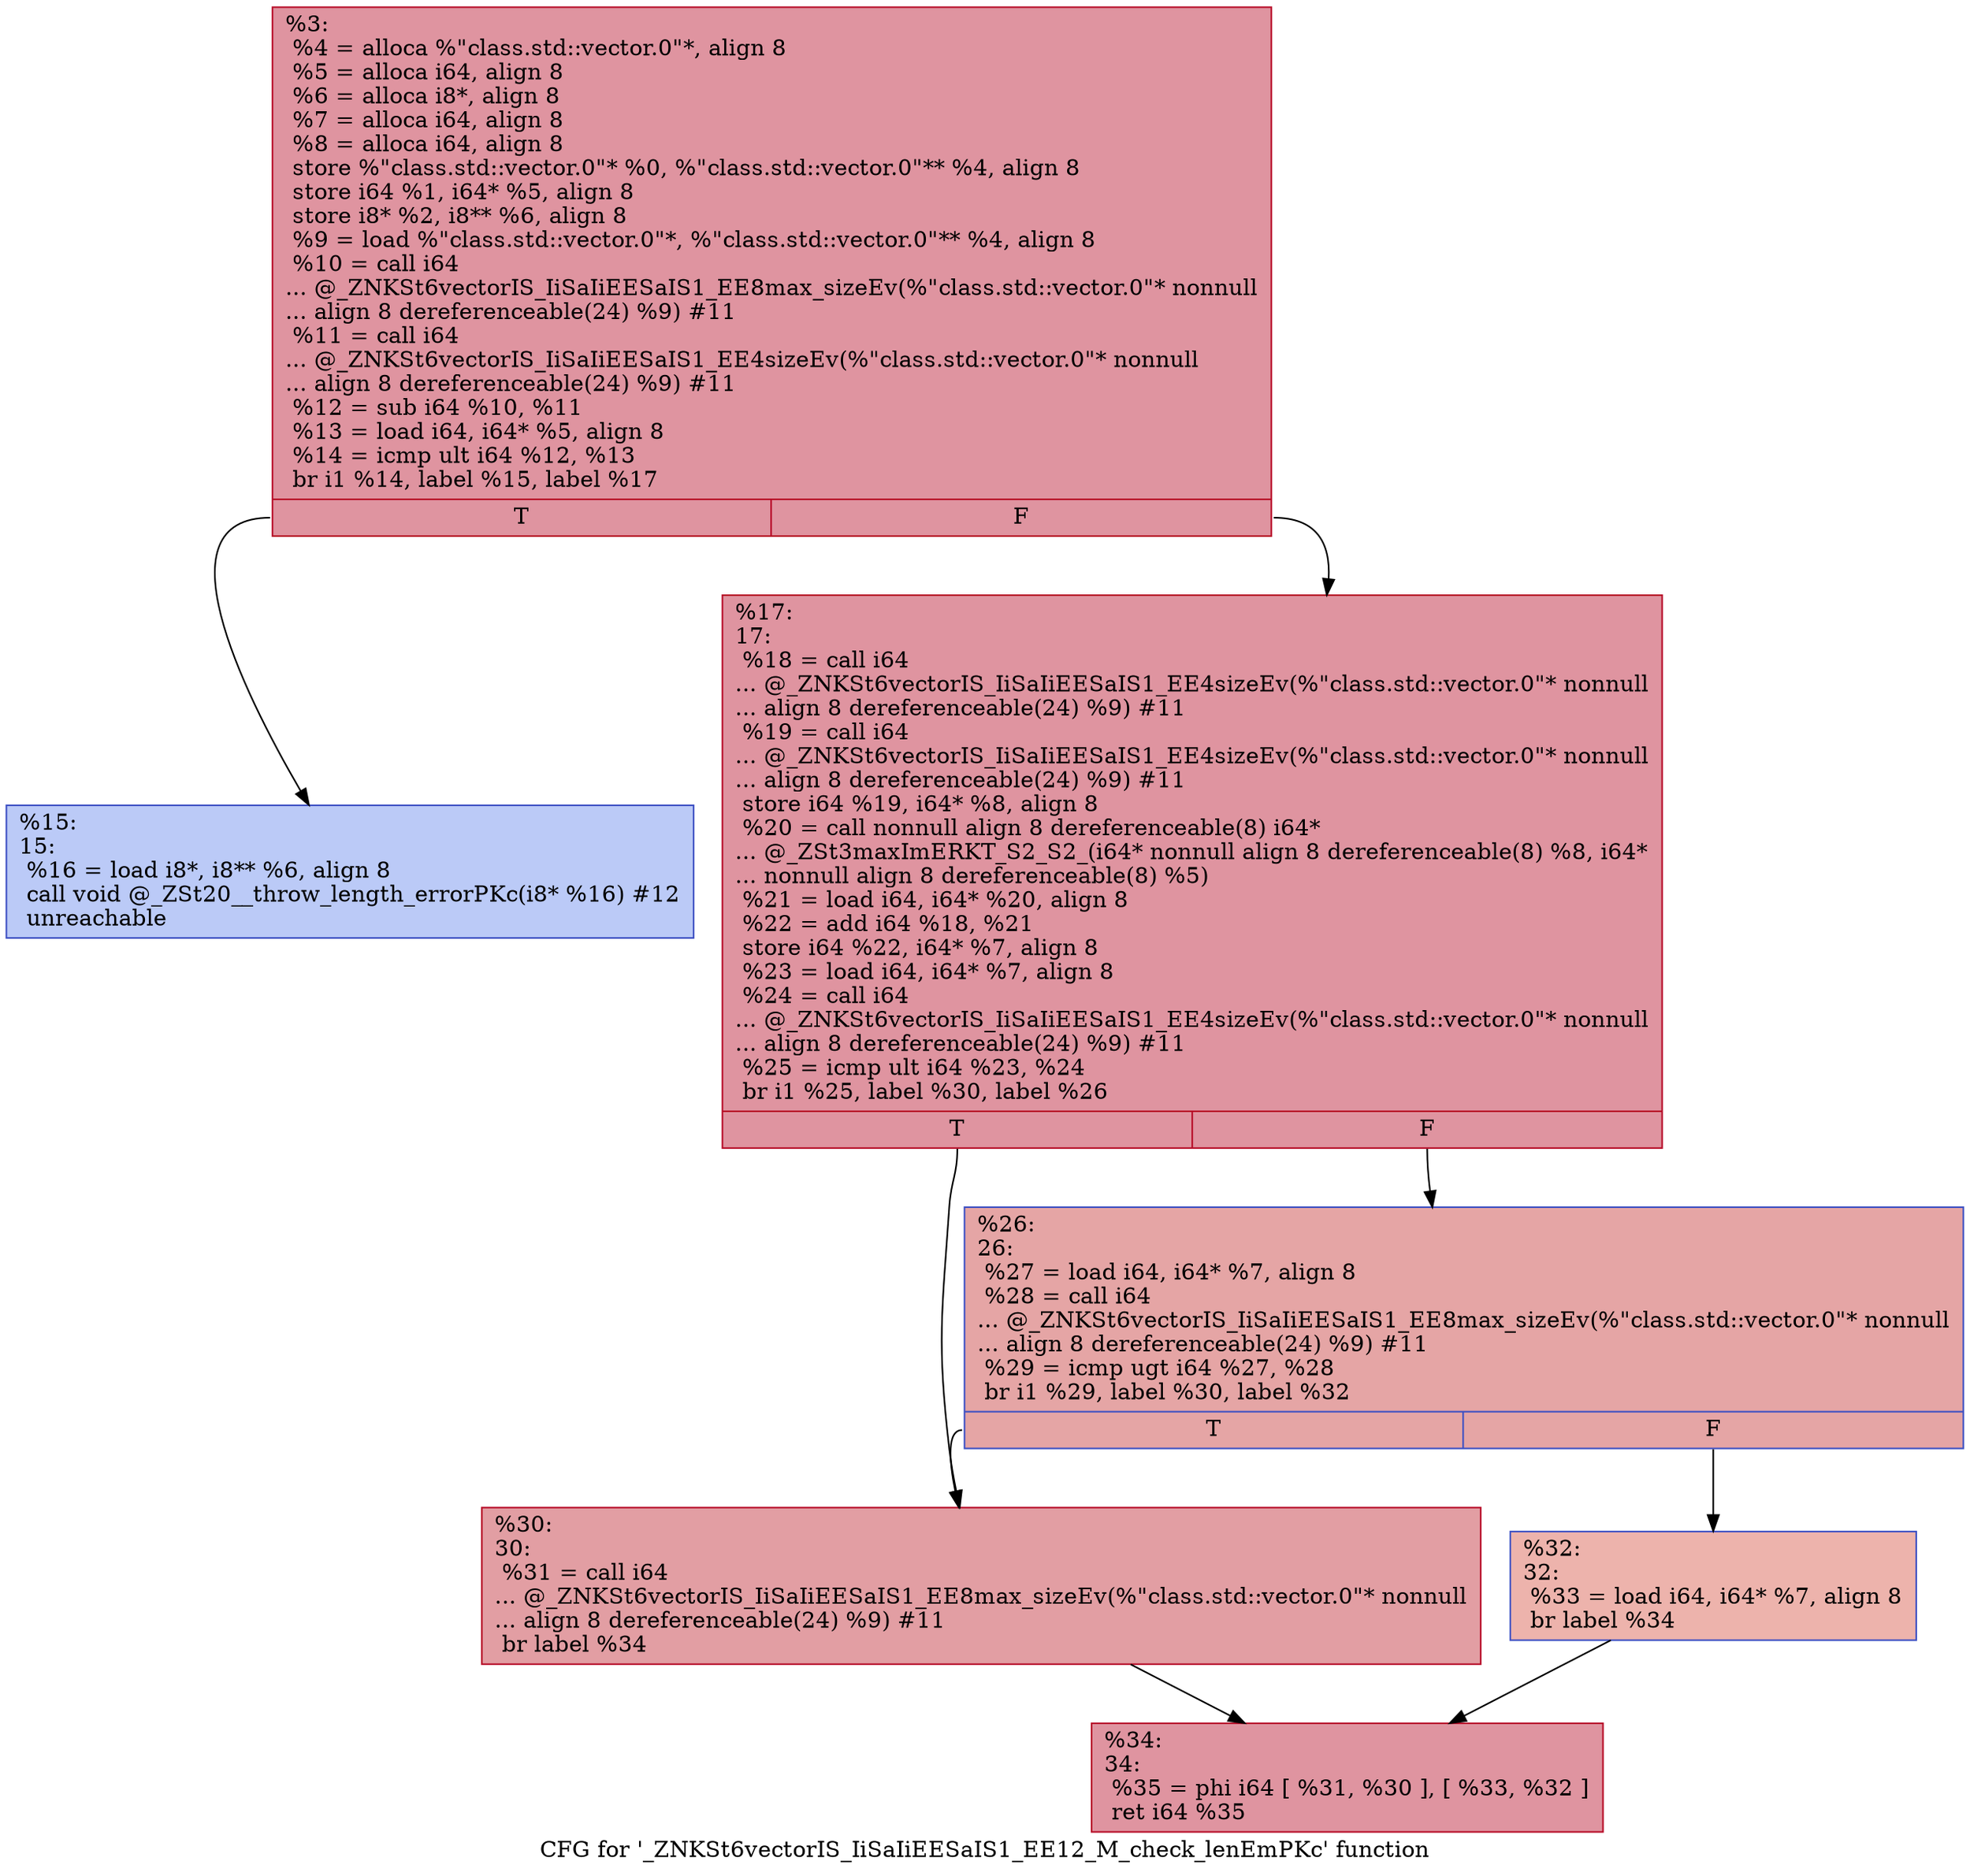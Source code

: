 digraph "CFG for '_ZNKSt6vectorIS_IiSaIiEESaIS1_EE12_M_check_lenEmPKc' function" {
	label="CFG for '_ZNKSt6vectorIS_IiSaIiEESaIS1_EE12_M_check_lenEmPKc' function";

	Node0x559aeab243f0 [shape=record,color="#b70d28ff", style=filled, fillcolor="#b70d2870",label="{%3:\l  %4 = alloca %\"class.std::vector.0\"*, align 8\l  %5 = alloca i64, align 8\l  %6 = alloca i8*, align 8\l  %7 = alloca i64, align 8\l  %8 = alloca i64, align 8\l  store %\"class.std::vector.0\"* %0, %\"class.std::vector.0\"** %4, align 8\l  store i64 %1, i64* %5, align 8\l  store i8* %2, i8** %6, align 8\l  %9 = load %\"class.std::vector.0\"*, %\"class.std::vector.0\"** %4, align 8\l  %10 = call i64\l... @_ZNKSt6vectorIS_IiSaIiEESaIS1_EE8max_sizeEv(%\"class.std::vector.0\"* nonnull\l... align 8 dereferenceable(24) %9) #11\l  %11 = call i64\l... @_ZNKSt6vectorIS_IiSaIiEESaIS1_EE4sizeEv(%\"class.std::vector.0\"* nonnull\l... align 8 dereferenceable(24) %9) #11\l  %12 = sub i64 %10, %11\l  %13 = load i64, i64* %5, align 8\l  %14 = icmp ult i64 %12, %13\l  br i1 %14, label %15, label %17\l|{<s0>T|<s1>F}}"];
	Node0x559aeab243f0:s0 -> Node0x559aeab24cb0;
	Node0x559aeab243f0:s1 -> Node0x559aeab24d00;
	Node0x559aeab24cb0 [shape=record,color="#3d50c3ff", style=filled, fillcolor="#6687ed70",label="{%15:\l15:                                               \l  %16 = load i8*, i8** %6, align 8\l  call void @_ZSt20__throw_length_errorPKc(i8* %16) #12\l  unreachable\l}"];
	Node0x559aeab24d00 [shape=record,color="#b70d28ff", style=filled, fillcolor="#b70d2870",label="{%17:\l17:                                               \l  %18 = call i64\l... @_ZNKSt6vectorIS_IiSaIiEESaIS1_EE4sizeEv(%\"class.std::vector.0\"* nonnull\l... align 8 dereferenceable(24) %9) #11\l  %19 = call i64\l... @_ZNKSt6vectorIS_IiSaIiEESaIS1_EE4sizeEv(%\"class.std::vector.0\"* nonnull\l... align 8 dereferenceable(24) %9) #11\l  store i64 %19, i64* %8, align 8\l  %20 = call nonnull align 8 dereferenceable(8) i64*\l... @_ZSt3maxImERKT_S2_S2_(i64* nonnull align 8 dereferenceable(8) %8, i64*\l... nonnull align 8 dereferenceable(8) %5)\l  %21 = load i64, i64* %20, align 8\l  %22 = add i64 %18, %21\l  store i64 %22, i64* %7, align 8\l  %23 = load i64, i64* %7, align 8\l  %24 = call i64\l... @_ZNKSt6vectorIS_IiSaIiEESaIS1_EE4sizeEv(%\"class.std::vector.0\"* nonnull\l... align 8 dereferenceable(24) %9) #11\l  %25 = icmp ult i64 %23, %24\l  br i1 %25, label %30, label %26\l|{<s0>T|<s1>F}}"];
	Node0x559aeab24d00:s0 -> Node0x559aeab256d0;
	Node0x559aeab24d00:s1 -> Node0x559aeab25720;
	Node0x559aeab25720 [shape=record,color="#3d50c3ff", style=filled, fillcolor="#c5333470",label="{%26:\l26:                                               \l  %27 = load i64, i64* %7, align 8\l  %28 = call i64\l... @_ZNKSt6vectorIS_IiSaIiEESaIS1_EE8max_sizeEv(%\"class.std::vector.0\"* nonnull\l... align 8 dereferenceable(24) %9) #11\l  %29 = icmp ugt i64 %27, %28\l  br i1 %29, label %30, label %32\l|{<s0>T|<s1>F}}"];
	Node0x559aeab25720:s0 -> Node0x559aeab256d0;
	Node0x559aeab25720:s1 -> Node0x559aeab25a30;
	Node0x559aeab256d0 [shape=record,color="#b70d28ff", style=filled, fillcolor="#be242e70",label="{%30:\l30:                                               \l  %31 = call i64\l... @_ZNKSt6vectorIS_IiSaIiEESaIS1_EE8max_sizeEv(%\"class.std::vector.0\"* nonnull\l... align 8 dereferenceable(24) %9) #11\l  br label %34\l}"];
	Node0x559aeab256d0 -> Node0x559aeab25c40;
	Node0x559aeab25a30 [shape=record,color="#3d50c3ff", style=filled, fillcolor="#d6524470",label="{%32:\l32:                                               \l  %33 = load i64, i64* %7, align 8\l  br label %34\l}"];
	Node0x559aeab25a30 -> Node0x559aeab25c40;
	Node0x559aeab25c40 [shape=record,color="#b70d28ff", style=filled, fillcolor="#b70d2870",label="{%34:\l34:                                               \l  %35 = phi i64 [ %31, %30 ], [ %33, %32 ]\l  ret i64 %35\l}"];
}
